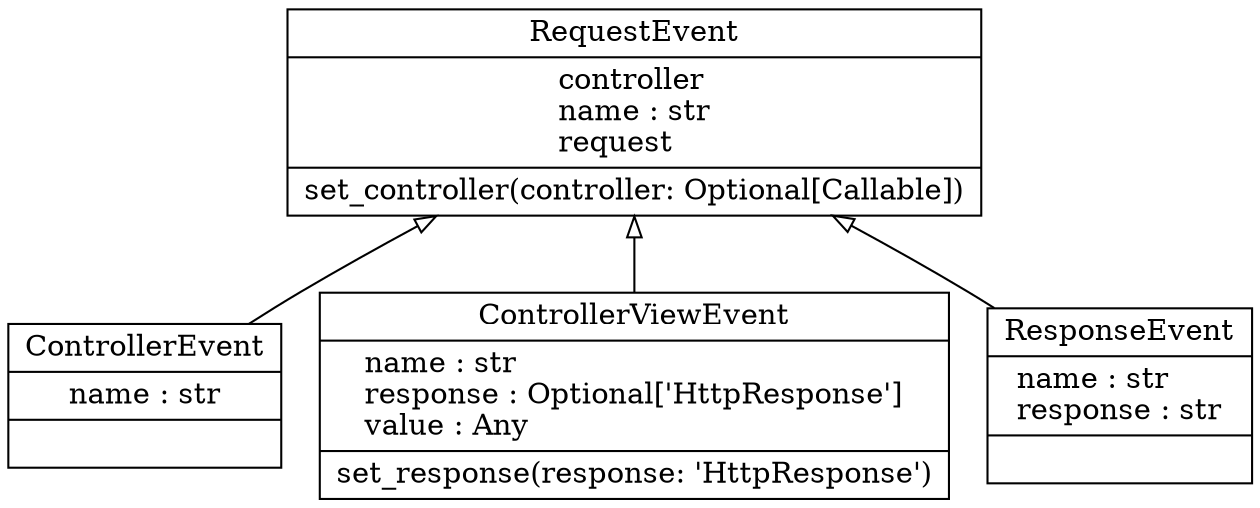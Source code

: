 digraph "classes" {
rankdir=BT
charset="utf-8"
"harp.asgi.events.ControllerEvent" [color="black", fontcolor="black", label=<{ControllerEvent|name : str<br ALIGN="LEFT"/>|}>, shape="record", style="solid"];
"harp.asgi.events.ControllerViewEvent" [color="black", fontcolor="black", label=<{ControllerViewEvent|name : str<br ALIGN="LEFT"/>response : Optional['HttpResponse']<br ALIGN="LEFT"/>value : Any<br ALIGN="LEFT"/>|set_response(response: 'HttpResponse')<br ALIGN="LEFT"/>}>, shape="record", style="solid"];
"harp.asgi.events.RequestEvent" [color="black", fontcolor="black", label=<{RequestEvent|controller<br ALIGN="LEFT"/>name : str<br ALIGN="LEFT"/>request<br ALIGN="LEFT"/>|set_controller(controller: Optional[Callable])<br ALIGN="LEFT"/>}>, shape="record", style="solid"];
"harp.asgi.events.ResponseEvent" [color="black", fontcolor="black", label=<{ResponseEvent|name : str<br ALIGN="LEFT"/>response : str<br ALIGN="LEFT"/>|}>, shape="record", style="solid"];
"harp.asgi.events.ControllerEvent" -> "harp.asgi.events.RequestEvent" [arrowhead="empty", arrowtail="none"];
"harp.asgi.events.ControllerViewEvent" -> "harp.asgi.events.RequestEvent" [arrowhead="empty", arrowtail="none"];
"harp.asgi.events.ResponseEvent" -> "harp.asgi.events.RequestEvent" [arrowhead="empty", arrowtail="none"];
}
